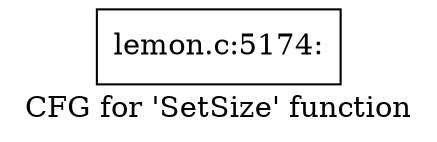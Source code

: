 digraph "CFG for 'SetSize' function" {
	label="CFG for 'SetSize' function";

	Node0x56256564eef0 [shape=record,label="{lemon.c:5174:}"];
}
